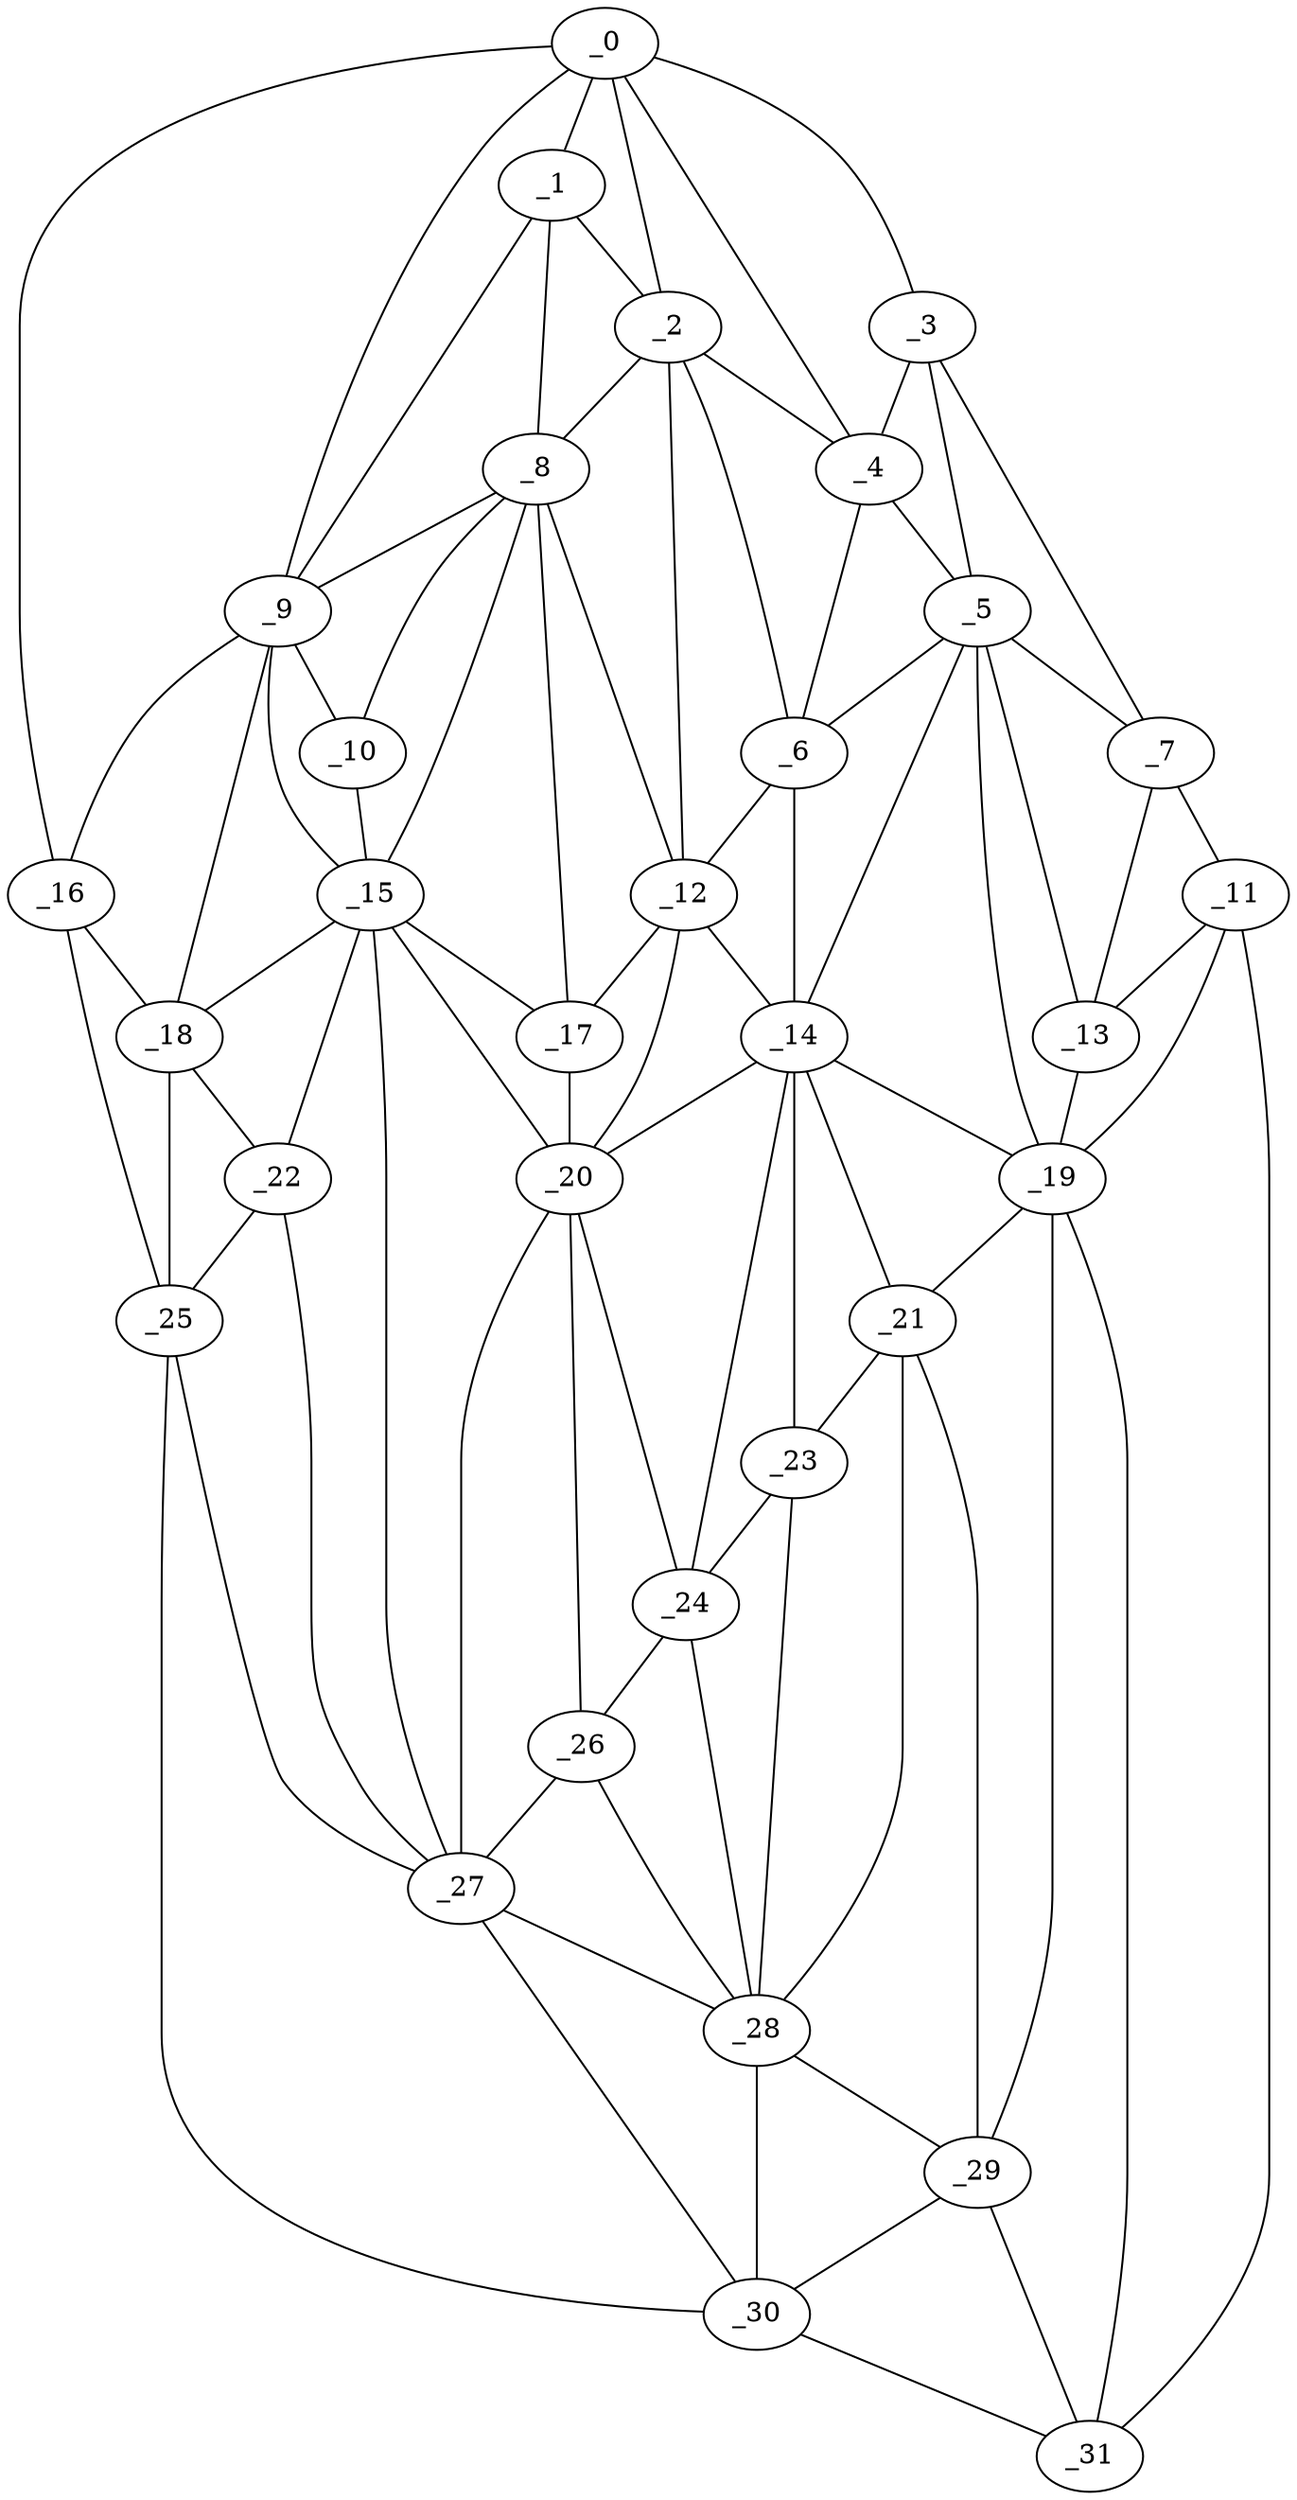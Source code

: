 graph "obj58__180.gxl" {
	_0	 [x=15,
		y=67];
	_1	 [x=21,
		y=68];
	_0 -- _1	 [valence=2];
	_2	 [x=27,
		y=66];
	_0 -- _2	 [valence=2];
	_3	 [x=30,
		y=12];
	_0 -- _3	 [valence=1];
	_4	 [x=31,
		y=42];
	_0 -- _4	 [valence=1];
	_9	 [x=52,
		y=96];
	_0 -- _9	 [valence=2];
	_16	 [x=64,
		y=111];
	_0 -- _16	 [valence=1];
	_1 -- _2	 [valence=2];
	_8	 [x=47,
		y=76];
	_1 -- _8	 [valence=2];
	_1 -- _9	 [valence=2];
	_2 -- _4	 [valence=2];
	_6	 [x=42,
		y=46];
	_2 -- _6	 [valence=1];
	_2 -- _8	 [valence=1];
	_12	 [x=56,
		y=66];
	_2 -- _12	 [valence=2];
	_3 -- _4	 [valence=2];
	_5	 [x=38,
		y=27];
	_3 -- _5	 [valence=1];
	_7	 [x=47,
		y=6];
	_3 -- _7	 [valence=1];
	_4 -- _5	 [valence=2];
	_4 -- _6	 [valence=2];
	_5 -- _6	 [valence=2];
	_5 -- _7	 [valence=2];
	_13	 [x=60,
		y=14];
	_5 -- _13	 [valence=1];
	_14	 [x=62,
		y=49];
	_5 -- _14	 [valence=1];
	_19	 [x=66,
		y=17];
	_5 -- _19	 [valence=2];
	_6 -- _12	 [valence=2];
	_6 -- _14	 [valence=2];
	_11	 [x=55,
		y=7];
	_7 -- _11	 [valence=1];
	_7 -- _13	 [valence=2];
	_8 -- _9	 [valence=1];
	_10	 [x=53,
		y=85];
	_8 -- _10	 [valence=2];
	_8 -- _12	 [valence=1];
	_15	 [x=62,
		y=83];
	_8 -- _15	 [valence=1];
	_17	 [x=65,
		y=73];
	_8 -- _17	 [valence=1];
	_9 -- _10	 [valence=2];
	_9 -- _15	 [valence=2];
	_9 -- _16	 [valence=1];
	_18	 [x=65,
		y=106];
	_9 -- _18	 [valence=1];
	_10 -- _15	 [valence=1];
	_11 -- _13	 [valence=1];
	_11 -- _19	 [valence=2];
	_31	 [x=105,
		y=17];
	_11 -- _31	 [valence=1];
	_12 -- _14	 [valence=1];
	_12 -- _17	 [valence=2];
	_20	 [x=69,
		y=72];
	_12 -- _20	 [valence=2];
	_13 -- _19	 [valence=2];
	_14 -- _19	 [valence=2];
	_14 -- _20	 [valence=2];
	_21	 [x=74,
		y=41];
	_14 -- _21	 [valence=1];
	_23	 [x=76,
		y=50];
	_14 -- _23	 [valence=2];
	_24	 [x=77,
		y=67];
	_14 -- _24	 [valence=1];
	_15 -- _17	 [valence=2];
	_15 -- _18	 [valence=1];
	_15 -- _20	 [valence=1];
	_22	 [x=75,
		y=97];
	_15 -- _22	 [valence=2];
	_27	 [x=85,
		y=80];
	_15 -- _27	 [valence=2];
	_16 -- _18	 [valence=1];
	_25	 [x=80,
		y=97];
	_16 -- _25	 [valence=1];
	_17 -- _20	 [valence=1];
	_18 -- _22	 [valence=2];
	_18 -- _25	 [valence=2];
	_19 -- _21	 [valence=1];
	_29	 [x=96,
		y=29];
	_19 -- _29	 [valence=2];
	_19 -- _31	 [valence=2];
	_20 -- _24	 [valence=2];
	_26	 [x=82,
		y=73];
	_20 -- _26	 [valence=1];
	_20 -- _27	 [valence=2];
	_21 -- _23	 [valence=2];
	_28	 [x=90,
		y=48];
	_21 -- _28	 [valence=1];
	_21 -- _29	 [valence=2];
	_22 -- _25	 [valence=1];
	_22 -- _27	 [valence=1];
	_23 -- _24	 [valence=2];
	_23 -- _28	 [valence=2];
	_24 -- _26	 [valence=2];
	_24 -- _28	 [valence=2];
	_25 -- _27	 [valence=2];
	_30	 [x=100,
		y=42];
	_25 -- _30	 [valence=1];
	_26 -- _27	 [valence=2];
	_26 -- _28	 [valence=1];
	_27 -- _28	 [valence=2];
	_27 -- _30	 [valence=2];
	_28 -- _29	 [valence=2];
	_28 -- _30	 [valence=1];
	_29 -- _30	 [valence=2];
	_29 -- _31	 [valence=1];
	_30 -- _31	 [valence=1];
}
